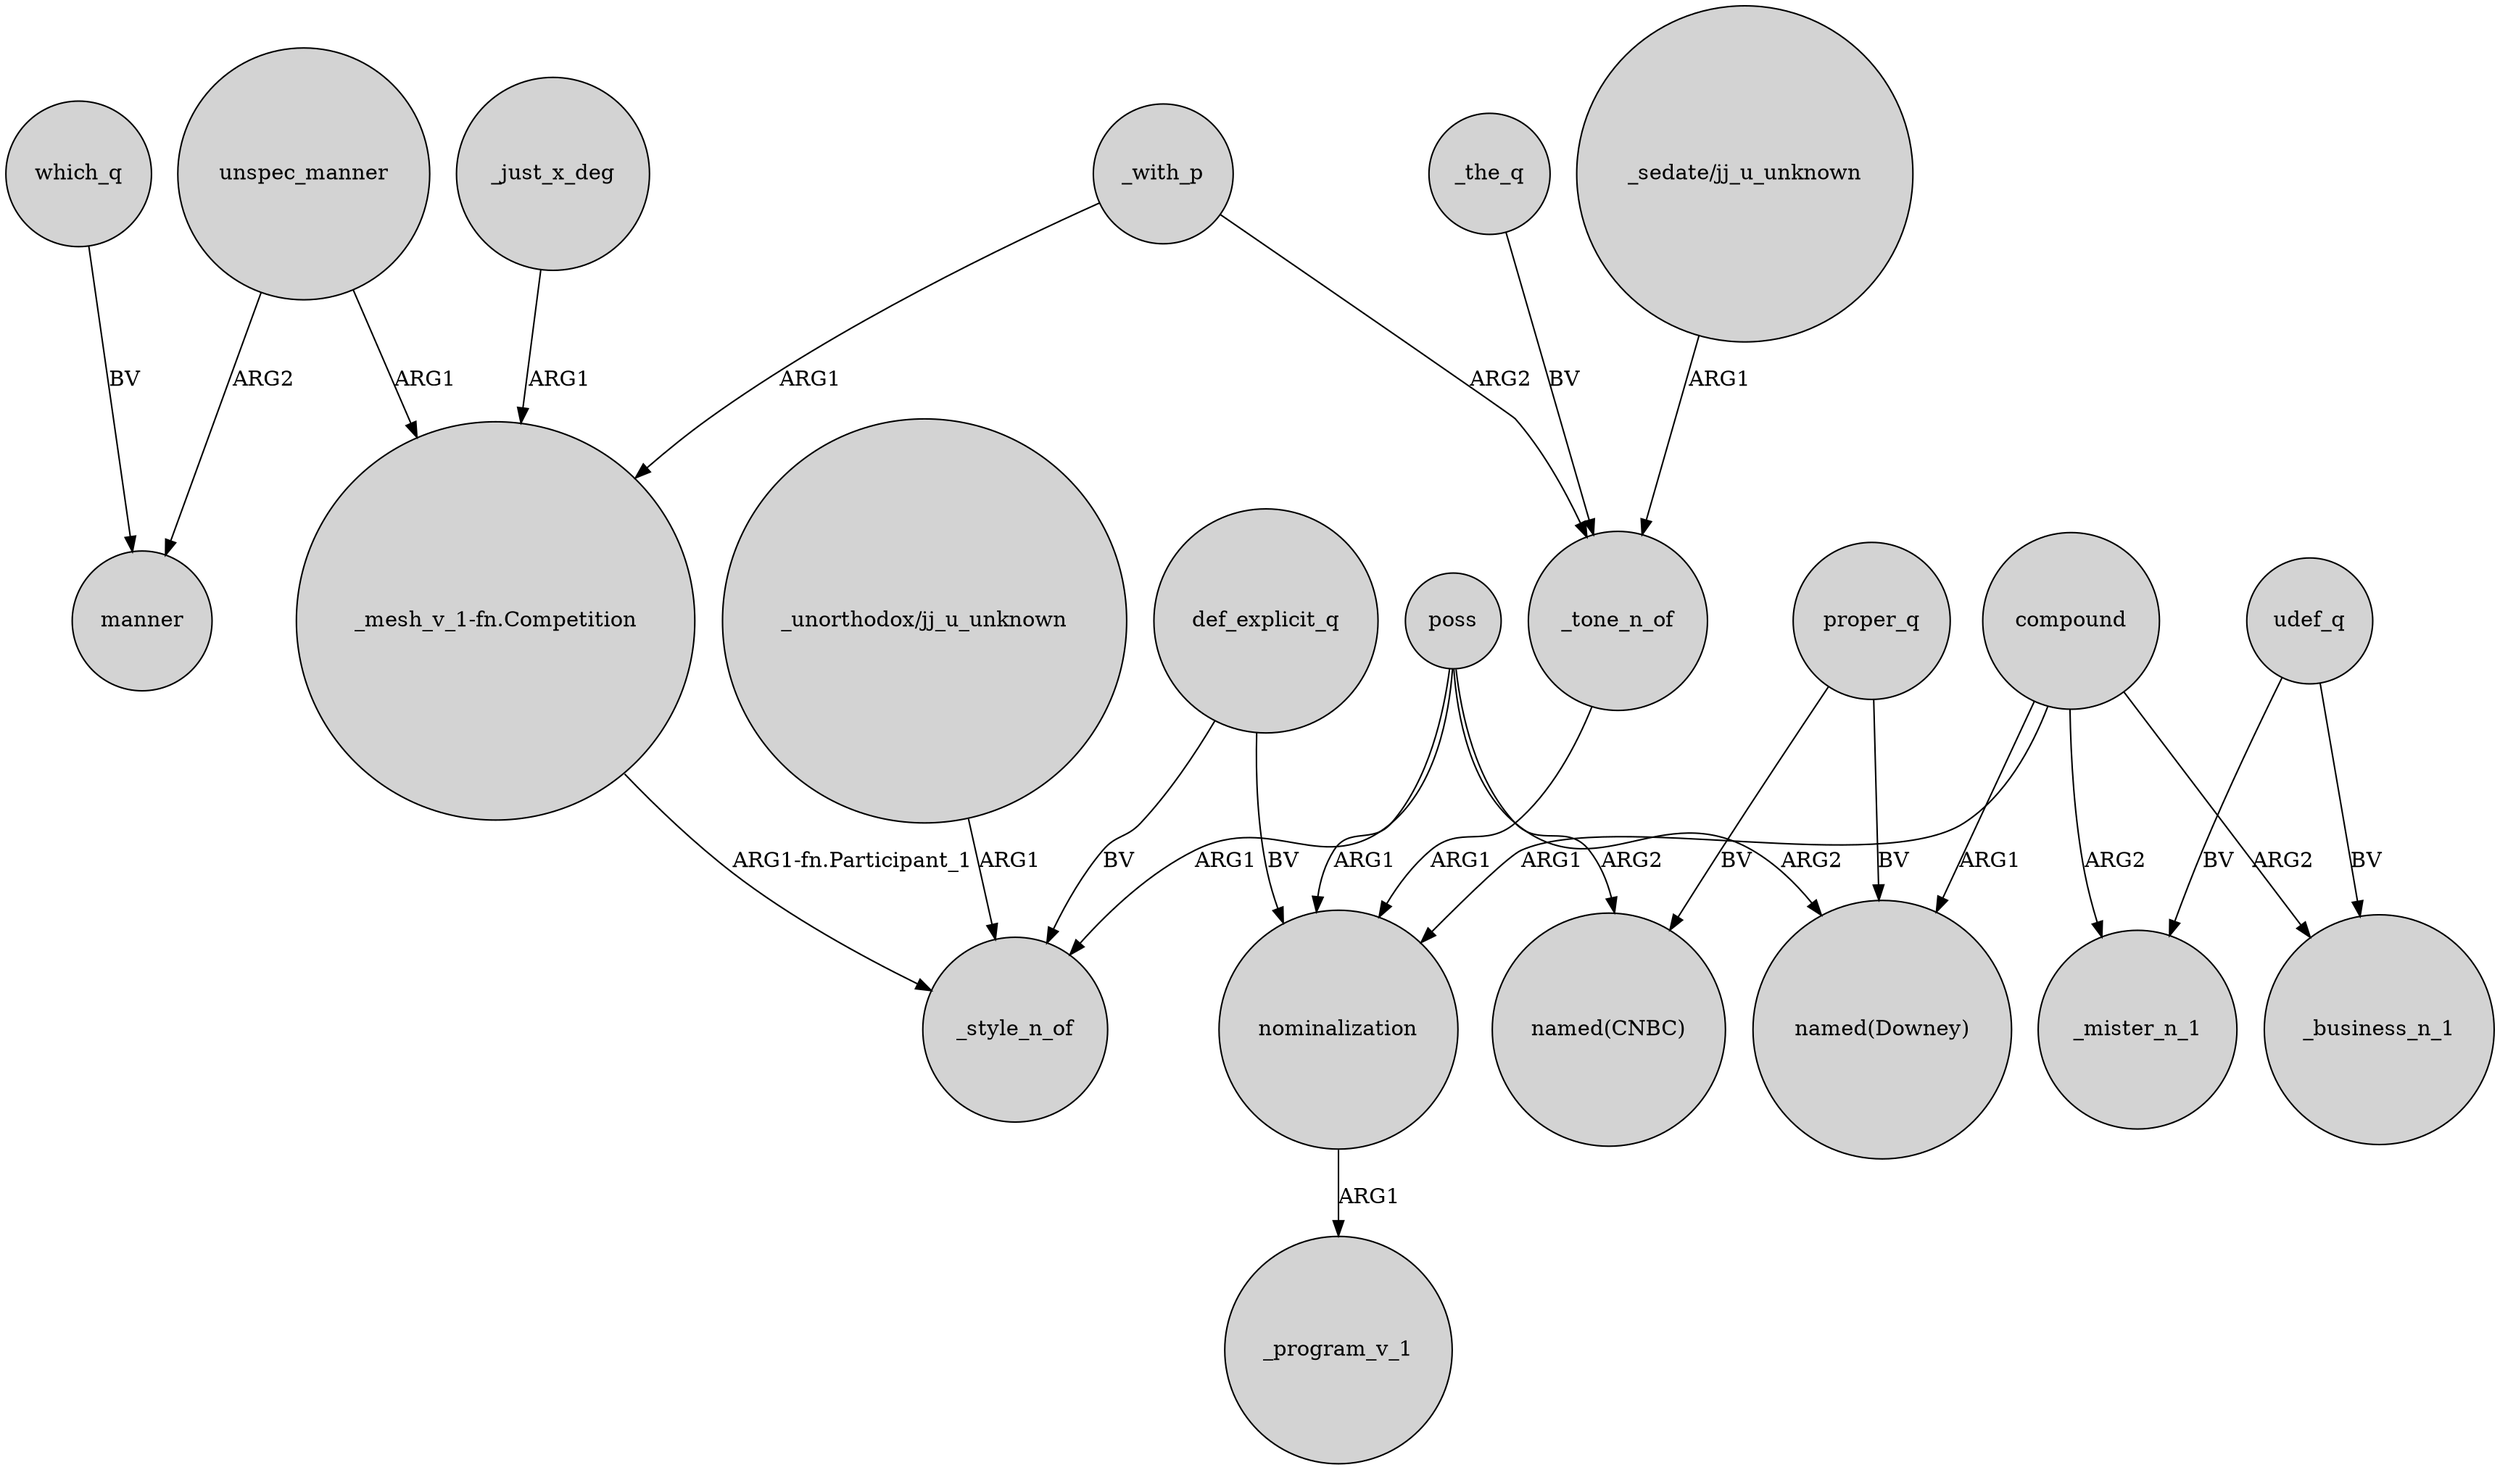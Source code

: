 digraph {
	node [shape=circle style=filled]
	unspec_manner -> manner [label=ARG2]
	compound -> _mister_n_1 [label=ARG2]
	"_unorthodox/jj_u_unknown" -> _style_n_of [label=ARG1]
	"_sedate/jj_u_unknown" -> _tone_n_of [label=ARG1]
	proper_q -> "named(CNBC)" [label=BV]
	compound -> "named(Downey)" [label=ARG1]
	poss -> "named(CNBC)" [label=ARG2]
	proper_q -> "named(Downey)" [label=BV]
	_just_x_deg -> "_mesh_v_1-fn.Competition" [label=ARG1]
	udef_q -> _mister_n_1 [label=BV]
	nominalization -> _program_v_1 [label=ARG1]
	udef_q -> _business_n_1 [label=BV]
	poss -> nominalization [label=ARG1]
	compound -> nominalization [label=ARG1]
	poss -> _style_n_of [label=ARG1]
	_the_q -> _tone_n_of [label=BV]
	def_explicit_q -> nominalization [label=BV]
	_tone_n_of -> nominalization [label=ARG1]
	def_explicit_q -> _style_n_of [label=BV]
	compound -> _business_n_1 [label=ARG2]
	"_mesh_v_1-fn.Competition" -> _style_n_of [label="ARG1-fn.Participant_1"]
	which_q -> manner [label=BV]
	poss -> "named(Downey)" [label=ARG2]
	unspec_manner -> "_mesh_v_1-fn.Competition" [label=ARG1]
	_with_p -> _tone_n_of [label=ARG2]
	_with_p -> "_mesh_v_1-fn.Competition" [label=ARG1]
}

